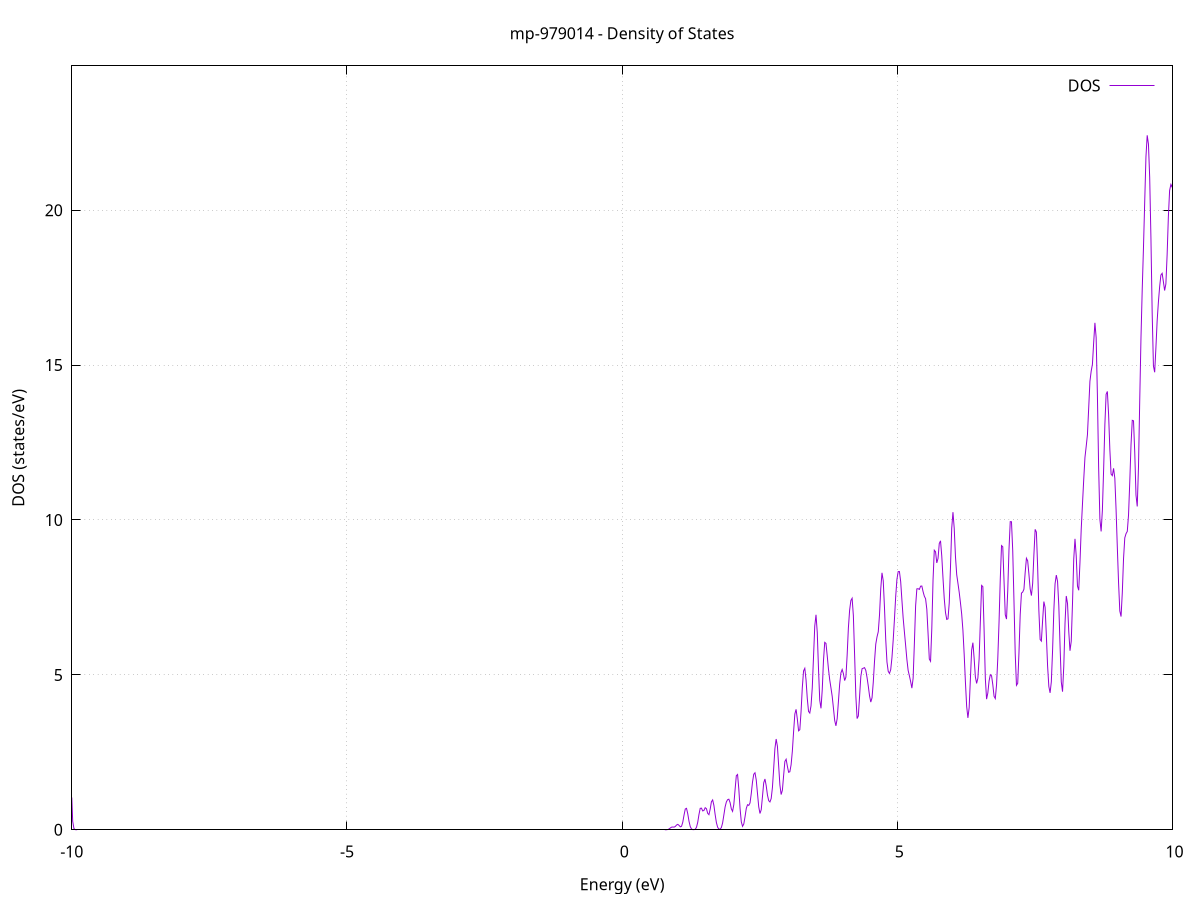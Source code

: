 set title 'mp-979014 - Density of States'
set xlabel 'Energy (eV)'
set ylabel 'DOS (states/eV)'
set grid
set xrange [-10:10]
set yrange [0:24.659]
set xzeroaxis lt -1
set terminal png size 800,600
set output 'mp-979014_dos_gnuplot.png'
plot '-' using 1:2 with lines title 'DOS'
-32.901400 0.000000
-32.878800 0.000000
-32.856100 0.000000
-32.833500 0.000000
-32.810900 0.000000
-32.788300 0.000000
-32.765600 0.000000
-32.743000 0.000000
-32.720400 0.000000
-32.697800 0.000000
-32.675100 0.000000
-32.652500 0.000000
-32.629900 0.000000
-32.607300 0.000000
-32.584600 0.000000
-32.562000 0.000000
-32.539400 0.000000
-32.516800 0.000000
-32.494200 0.000000
-32.471500 0.000000
-32.448900 0.000000
-32.426300 0.000000
-32.403700 0.000000
-32.381000 0.000000
-32.358400 0.000000
-32.335800 0.000000
-32.313200 0.000000
-32.290500 0.000000
-32.267900 0.000000
-32.245300 0.000000
-32.222700 0.000000
-32.200000 0.000000
-32.177400 0.000000
-32.154800 0.000000
-32.132200 0.000000
-32.109600 0.000000
-32.086900 0.000000
-32.064300 0.000000
-32.041700 0.000000
-32.019100 0.000000
-31.996400 0.000000
-31.973800 0.000000
-31.951200 0.000000
-31.928600 0.000000
-31.905900 0.000000
-31.883300 0.000000
-31.860700 0.000000
-31.838100 0.000000
-31.815400 0.000000
-31.792800 0.000000
-31.770200 0.000000
-31.747600 0.000000
-31.725000 0.000000
-31.702300 0.000000
-31.679700 0.000000
-31.657100 0.000000
-31.634500 0.000000
-31.611800 0.000000
-31.589200 0.000000
-31.566600 0.000000
-31.544000 0.000000
-31.521300 0.000000
-31.498700 0.000000
-31.476100 0.000000
-31.453500 0.000000
-31.430800 0.000000
-31.408200 0.000000
-31.385600 0.000000
-31.363000 0.000000
-31.340400 0.000000
-31.317700 0.000000
-31.295100 0.000000
-31.272500 0.000000
-31.249900 0.000000
-31.227200 0.000000
-31.204600 0.000000
-31.182000 0.000000
-31.159400 0.000000
-31.136700 0.000000
-31.114100 0.000000
-31.091500 0.000000
-31.068900 0.000000
-31.046200 0.000000
-31.023600 0.000000
-31.001000 0.000300
-30.978400 0.004800
-30.955800 0.052300
-30.933100 0.383700
-30.910500 1.891400
-30.887900 6.269600
-30.865300 13.984100
-30.842600 20.996100
-30.820000 21.225400
-30.797400 14.447300
-30.774800 6.619700
-30.752100 2.041900
-30.729500 0.436100
-30.706900 0.174000
-30.684300 0.723400
-30.661600 3.177800
-30.639000 10.110200
-30.616400 23.507500
-30.593800 40.713700
-30.571200 53.506900
-30.548500 53.934600
-30.525900 41.528300
-30.503300 23.974500
-30.480700 10.116900
-30.458000 3.046900
-30.435400 0.642900
-30.412800 0.093800
-30.390200 0.009400
-30.367500 0.000600
-30.344900 0.000000
-30.322300 0.000000
-30.299700 0.000000
-30.277000 0.000000
-30.254400 0.000000
-30.231800 0.000000
-30.209200 0.000000
-30.186600 0.000000
-30.163900 0.000000
-30.141300 0.000000
-30.118700 0.000000
-30.096100 0.000000
-30.073400 0.000000
-30.050800 0.000000
-30.028200 0.000000
-30.005600 0.000000
-29.982900 0.000000
-29.960300 0.000000
-29.937700 0.000000
-29.915100 0.000000
-29.892400 0.000000
-29.869800 0.000000
-29.847200 0.000000
-29.824600 0.000000
-29.802000 0.000000
-29.779300 0.000000
-29.756700 0.000000
-29.734100 0.000000
-29.711500 0.000000
-29.688800 0.000000
-29.666200 0.000000
-29.643600 0.000000
-29.621000 0.000000
-29.598300 0.000000
-29.575700 0.000000
-29.553100 0.000000
-29.530500 0.000000
-29.507800 0.000000
-29.485200 0.000000
-29.462600 0.000000
-29.440000 0.000000
-29.417400 0.000000
-29.394700 0.000000
-29.372100 0.000000
-29.349500 0.000000
-29.326900 0.000000
-29.304200 0.000000
-29.281600 0.000000
-29.259000 0.000000
-29.236400 0.000000
-29.213700 0.000000
-29.191100 0.000000
-29.168500 0.000000
-29.145900 0.000000
-29.123200 0.000000
-29.100600 0.000000
-29.078000 0.000000
-29.055400 0.000000
-29.032800 0.000000
-29.010100 0.000000
-28.987500 0.000000
-28.964900 0.000000
-28.942300 0.000000
-28.919600 0.000000
-28.897000 0.000000
-28.874400 0.000000
-28.851800 0.000000
-28.829100 0.000000
-28.806500 0.000000
-28.783900 0.000000
-28.761300 0.000000
-28.738600 0.000000
-28.716000 0.000000
-28.693400 0.000000
-28.670800 0.000000
-28.648200 0.000000
-28.625500 0.000000
-28.602900 0.000000
-28.580300 0.000000
-28.557700 0.000000
-28.535000 0.000000
-28.512400 0.000000
-28.489800 0.000000
-28.467200 0.000000
-28.444500 0.000000
-28.421900 0.000000
-28.399300 0.000000
-28.376700 0.000000
-28.354000 0.000000
-28.331400 0.000000
-28.308800 0.000000
-28.286200 0.000000
-28.263600 0.000000
-28.240900 0.000000
-28.218300 0.000000
-28.195700 0.000000
-28.173100 0.000000
-28.150400 0.000000
-28.127800 0.000000
-28.105200 0.000000
-28.082600 0.000000
-28.059900 0.000000
-28.037300 0.000000
-28.014700 0.000000
-27.992100 0.000000
-27.969400 0.000000
-27.946800 0.000000
-27.924200 0.000000
-27.901600 0.000000
-27.879000 0.000000
-27.856300 0.000000
-27.833700 0.000000
-27.811100 0.000000
-27.788500 0.000000
-27.765800 0.000000
-27.743200 0.000000
-27.720600 0.000000
-27.698000 0.000000
-27.675300 0.000000
-27.652700 0.000000
-27.630100 0.000000
-27.607500 0.000000
-27.584800 0.000000
-27.562200 0.000000
-27.539600 0.000000
-27.517000 0.000000
-27.494400 0.000000
-27.471700 0.000000
-27.449100 0.000000
-27.426500 0.000000
-27.403900 0.000000
-27.381200 0.000000
-27.358600 0.000000
-27.336000 0.000000
-27.313400 0.000000
-27.290700 0.000000
-27.268100 0.000000
-27.245500 0.000000
-27.222900 0.000000
-27.200200 0.000000
-27.177600 0.000000
-27.155000 0.000000
-27.132400 0.000000
-27.109800 0.000000
-27.087100 0.000000
-27.064500 0.000000
-27.041900 0.000000
-27.019300 0.000000
-26.996600 0.000000
-26.974000 0.000000
-26.951400 0.000000
-26.928800 0.000000
-26.906100 0.000000
-26.883500 0.000000
-26.860900 0.000000
-26.838300 0.000000
-26.815600 0.000000
-26.793000 0.000000
-26.770400 0.000000
-26.747800 0.000000
-26.725200 0.000000
-26.702500 0.000000
-26.679900 0.000000
-26.657300 0.000000
-26.634700 0.000000
-26.612000 0.000000
-26.589400 0.000000
-26.566800 0.000000
-26.544200 0.000000
-26.521500 0.000000
-26.498900 0.000000
-26.476300 0.000000
-26.453700 0.000000
-26.431000 0.000000
-26.408400 0.000000
-26.385800 0.000000
-26.363200 0.000000
-26.340600 0.000000
-26.317900 0.000000
-26.295300 0.000000
-26.272700 0.000000
-26.250100 0.000000
-26.227400 0.000000
-26.204800 0.000000
-26.182200 0.000000
-26.159600 0.000000
-26.136900 0.000000
-26.114300 0.000000
-26.091700 0.000000
-26.069100 0.000000
-26.046400 0.000000
-26.023800 0.000000
-26.001200 0.000000
-25.978600 0.000000
-25.956000 0.000000
-25.933300 0.000000
-25.910700 0.000000
-25.888100 0.000000
-25.865500 0.000000
-25.842800 0.000000
-25.820200 0.000000
-25.797600 0.000000
-25.775000 0.000000
-25.752300 0.000000
-25.729700 0.000000
-25.707100 0.000000
-25.684500 0.000000
-25.661800 0.000000
-25.639200 0.000000
-25.616600 0.000000
-25.594000 0.000000
-25.571400 0.000000
-25.548700 0.000000
-25.526100 0.000000
-25.503500 0.000000
-25.480900 0.000000
-25.458200 0.000000
-25.435600 0.000000
-25.413000 0.000000
-25.390400 0.000000
-25.367700 0.000000
-25.345100 0.000000
-25.322500 0.000000
-25.299900 0.000000
-25.277200 0.000000
-25.254600 0.000000
-25.232000 0.000000
-25.209400 0.000000
-25.186800 0.000000
-25.164100 0.000000
-25.141500 0.000000
-25.118900 0.000000
-25.096300 0.000000
-25.073600 0.000000
-25.051000 0.000000
-25.028400 0.000000
-25.005800 0.000000
-24.983100 0.000000
-24.960500 0.000000
-24.937900 0.000000
-24.915300 0.000000
-24.892600 0.000000
-24.870000 0.000000
-24.847400 0.000000
-24.824800 0.000000
-24.802200 0.000000
-24.779500 0.000000
-24.756900 0.000000
-24.734300 0.000000
-24.711700 0.000000
-24.689000 0.000000
-24.666400 0.000000
-24.643800 0.000000
-24.621200 0.000000
-24.598500 0.000000
-24.575900 0.000000
-24.553300 0.000000
-24.530700 0.000000
-24.508000 0.000000
-24.485400 0.000000
-24.462800 0.000000
-24.440200 0.000000
-24.417600 0.000000
-24.394900 0.000000
-24.372300 0.000000
-24.349700 0.000000
-24.327100 0.000000
-24.304400 0.000000
-24.281800 0.000000
-24.259200 0.000000
-24.236600 0.000000
-24.213900 0.000000
-24.191300 0.000000
-24.168700 0.000000
-24.146100 0.000000
-24.123400 0.000000
-24.100800 0.000000
-24.078200 0.000000
-24.055600 0.000000
-24.033000 0.000000
-24.010300 0.000000
-23.987700 0.000000
-23.965100 0.000000
-23.942500 0.000000
-23.919800 0.000000
-23.897200 0.000000
-23.874600 0.000000
-23.852000 0.000000
-23.829300 0.000000
-23.806700 0.000000
-23.784100 0.000000
-23.761500 0.000000
-23.738800 0.000000
-23.716200 0.000000
-23.693600 0.000000
-23.671000 0.000000
-23.648400 0.000000
-23.625700 0.000000
-23.603100 0.000000
-23.580500 0.000000
-23.557900 0.000000
-23.535200 0.000000
-23.512600 0.000000
-23.490000 0.000000
-23.467400 0.000000
-23.444700 0.000000
-23.422100 0.000000
-23.399500 0.000000
-23.376900 0.000000
-23.354200 0.000000
-23.331600 0.000000
-23.309000 0.000000
-23.286400 0.000000
-23.263800 0.000000
-23.241100 0.000000
-23.218500 0.000000
-23.195900 0.000000
-23.173300 0.000000
-23.150600 0.000000
-23.128000 0.000000
-23.105400 0.000000
-23.082800 0.000000
-23.060100 0.000000
-23.037500 0.000000
-23.014900 0.000000
-22.992300 0.000000
-22.969600 0.000000
-22.947000 0.000000
-22.924400 0.000000
-22.901800 0.000000
-22.879200 0.000000
-22.856500 0.000000
-22.833900 0.000000
-22.811300 0.000000
-22.788700 0.000000
-22.766000 0.000000
-22.743400 0.000000
-22.720800 0.000000
-22.698200 0.000000
-22.675500 0.000000
-22.652900 0.000000
-22.630300 0.000000
-22.607700 0.000000
-22.585000 0.000000
-22.562400 0.000000
-22.539800 0.000000
-22.517200 0.000000
-22.494600 0.000000
-22.471900 0.000000
-22.449300 0.000000
-22.426700 0.000000
-22.404100 0.000000
-22.381400 0.000000
-22.358800 0.000000
-22.336200 0.000000
-22.313600 0.000000
-22.290900 0.000000
-22.268300 0.000000
-22.245700 0.000000
-22.223100 0.000000
-22.200400 0.000000
-22.177800 0.000000
-22.155200 0.000000
-22.132600 0.000000
-22.110000 0.000000
-22.087300 0.000000
-22.064700 0.000000
-22.042100 0.000000
-22.019500 0.000000
-21.996800 0.000000
-21.974200 0.000000
-21.951600 0.000000
-21.929000 0.000000
-21.906300 0.000000
-21.883700 0.000000
-21.861100 0.000000
-21.838500 0.000000
-21.815800 0.000000
-21.793200 0.000000
-21.770600 0.000000
-21.748000 0.000000
-21.725400 0.000000
-21.702700 0.000000
-21.680100 0.000000
-21.657500 0.000000
-21.634900 0.000000
-21.612200 0.000000
-21.589600 0.000000
-21.567000 0.000000
-21.544400 0.000000
-21.521700 0.000000
-21.499100 0.000000
-21.476500 0.000000
-21.453900 0.000000
-21.431200 0.000000
-21.408600 0.000000
-21.386000 0.000000
-21.363400 0.000000
-21.340800 0.000000
-21.318100 0.000000
-21.295500 0.000000
-21.272900 0.000000
-21.250300 0.000000
-21.227600 0.000000
-21.205000 0.000000
-21.182400 0.000000
-21.159800 0.000000
-21.137100 0.000000
-21.114500 0.000000
-21.091900 0.000000
-21.069300 0.000000
-21.046600 0.000000
-21.024000 0.000000
-21.001400 0.000000
-20.978800 0.000000
-20.956200 0.000000
-20.933500 0.000000
-20.910900 0.000000
-20.888300 0.000000
-20.865700 0.000000
-20.843000 0.000000
-20.820400 0.000000
-20.797800 0.000000
-20.775200 0.000000
-20.752500 0.000000
-20.729900 0.000000
-20.707300 0.000000
-20.684700 0.000000
-20.662000 0.000000
-20.639400 0.000000
-20.616800 0.000000
-20.594200 0.000000
-20.571600 0.000000
-20.548900 0.000000
-20.526300 0.000000
-20.503700 0.000000
-20.481100 0.000000
-20.458400 0.000000
-20.435800 0.000000
-20.413200 0.000000
-20.390600 0.000000
-20.367900 0.000000
-20.345300 0.000000
-20.322700 0.000000
-20.300100 0.000000
-20.277400 0.000000
-20.254800 0.000000
-20.232200 0.000000
-20.209600 0.000000
-20.187000 0.000000
-20.164300 0.000000
-20.141700 0.000000
-20.119100 0.000000
-20.096500 0.000000
-20.073800 0.000000
-20.051200 0.000000
-20.028600 0.000000
-20.006000 0.000000
-19.983300 0.000000
-19.960700 0.000000
-19.938100 0.000000
-19.915500 0.000000
-19.892800 0.000000
-19.870200 0.000000
-19.847600 0.000000
-19.825000 0.000000
-19.802400 0.000000
-19.779700 0.000000
-19.757100 0.000000
-19.734500 0.000000
-19.711900 0.000000
-19.689200 0.000000
-19.666600 0.000000
-19.644000 0.000000
-19.621400 0.000000
-19.598700 0.000000
-19.576100 0.000000
-19.553500 0.000000
-19.530900 0.000000
-19.508200 0.000000
-19.485600 0.000000
-19.463000 0.000000
-19.440400 0.000000
-19.417800 0.000000
-19.395100 0.000000
-19.372500 0.000000
-19.349900 0.000000
-19.327300 0.000000
-19.304600 0.000000
-19.282000 0.000000
-19.259400 0.000000
-19.236800 0.000000
-19.214100 0.000000
-19.191500 0.000000
-19.168900 0.000000
-19.146300 0.000000
-19.123600 0.000000
-19.101000 0.000000
-19.078400 0.000000
-19.055800 0.000000
-19.033200 0.000000
-19.010500 0.000000
-18.987900 0.000000
-18.965300 0.000000
-18.942700 0.000000
-18.920000 0.000000
-18.897400 0.000000
-18.874800 0.000000
-18.852200 0.000000
-18.829500 0.000000
-18.806900 0.000000
-18.784300 0.000000
-18.761700 0.000000
-18.739000 0.000000
-18.716400 0.000000
-18.693800 0.000000
-18.671200 0.000000
-18.648600 0.000000
-18.625900 0.000000
-18.603300 0.000000
-18.580700 0.000000
-18.558100 0.000000
-18.535400 0.000000
-18.512800 0.000000
-18.490200 0.000000
-18.467600 0.000000
-18.444900 0.000000
-18.422300 0.000000
-18.399700 0.000000
-18.377100 0.000000
-18.354400 0.000000
-18.331800 0.000000
-18.309200 0.000000
-18.286600 0.000000
-18.264000 0.000000
-18.241300 0.000000
-18.218700 0.000000
-18.196100 0.000000
-18.173500 0.000000
-18.150800 0.000000
-18.128200 0.000000
-18.105600 0.000000
-18.083000 0.000000
-18.060300 0.000000
-18.037700 0.000000
-18.015100 0.000000
-17.992500 0.000000
-17.969800 0.000000
-17.947200 0.000000
-17.924600 0.000000
-17.902000 0.000000
-17.879400 0.000000
-17.856700 0.000000
-17.834100 0.000000
-17.811500 0.000000
-17.788900 0.000000
-17.766200 0.000000
-17.743600 0.000000
-17.721000 0.000000
-17.698400 0.000000
-17.675700 0.000000
-17.653100 0.000000
-17.630500 0.000000
-17.607900 0.000000
-17.585200 0.000000
-17.562600 0.000000
-17.540000 0.000000
-17.517400 0.000000
-17.494800 0.000000
-17.472100 0.000000
-17.449500 0.000000
-17.426900 0.000000
-17.404300 0.000000
-17.381600 0.000000
-17.359000 0.000000
-17.336400 0.000000
-17.313800 0.000000
-17.291100 0.000000
-17.268500 0.000000
-17.245900 0.000000
-17.223300 0.000000
-17.200600 0.000000
-17.178000 0.000000
-17.155400 0.000000
-17.132800 0.000000
-17.110200 0.000000
-17.087500 0.000000
-17.064900 0.000000
-17.042300 0.000000
-17.019700 0.000000
-16.997000 0.000000
-16.974400 0.000000
-16.951800 0.000000
-16.929200 0.000000
-16.906500 0.000000
-16.883900 0.000000
-16.861300 0.000000
-16.838700 0.000000
-16.816000 0.000000
-16.793400 0.000000
-16.770800 0.000000
-16.748200 0.000000
-16.725600 0.000000
-16.702900 0.000000
-16.680300 0.000000
-16.657700 0.000000
-16.635100 0.000000
-16.612400 0.000000
-16.589800 0.000000
-16.567200 0.000000
-16.544600 0.000000
-16.521900 0.000000
-16.499300 0.000000
-16.476700 0.000000
-16.454100 0.000000
-16.431400 0.000000
-16.408800 0.000000
-16.386200 0.000000
-16.363600 0.000000
-16.341000 0.000000
-16.318300 0.000000
-16.295700 0.000000
-16.273100 0.000000
-16.250500 0.000000
-16.227800 0.000000
-16.205200 0.000000
-16.182600 0.000000
-16.160000 0.000000
-16.137300 0.000000
-16.114700 0.000000
-16.092100 0.000000
-16.069500 0.000000
-16.046800 0.000000
-16.024200 0.000000
-16.001600 0.000000
-15.979000 0.000000
-15.956400 0.000000
-15.933700 0.000000
-15.911100 0.000000
-15.888500 0.000000
-15.865900 0.000000
-15.843200 0.000000
-15.820600 0.000000
-15.798000 0.000000
-15.775400 0.000000
-15.752700 0.000000
-15.730100 0.000000
-15.707500 0.000000
-15.684900 0.000000
-15.662200 0.000000
-15.639600 0.000000
-15.617000 0.000000
-15.594400 0.000000
-15.571800 0.000000
-15.549100 0.000000
-15.526500 0.000000
-15.503900 0.000000
-15.481300 0.000000
-15.458600 0.000000
-15.436000 0.000000
-15.413400 0.000000
-15.390800 0.000000
-15.368100 0.000000
-15.345500 0.000000
-15.322900 0.000000
-15.300300 0.000000
-15.277600 0.000000
-15.255000 0.000000
-15.232400 0.000000
-15.209800 0.000000
-15.187200 0.000000
-15.164500 0.000000
-15.141900 0.000000
-15.119300 0.000000
-15.096700 0.000000
-15.074000 0.000000
-15.051400 0.000000
-15.028800 0.000000
-15.006200 0.000000
-14.983500 0.000000
-14.960900 0.000000
-14.938300 0.000000
-14.915700 0.000000
-14.893000 0.000000
-14.870400 0.000000
-14.847800 0.000000
-14.825200 0.000000
-14.802600 0.000000
-14.779900 0.000000
-14.757300 0.000000
-14.734700 0.000000
-14.712100 0.000000
-14.689400 0.000000
-14.666800 0.000000
-14.644200 0.000000
-14.621600 0.000000
-14.598900 0.000000
-14.576300 0.000000
-14.553700 0.000000
-14.531100 0.000000
-14.508400 0.000000
-14.485800 0.000000
-14.463200 0.000000
-14.440600 0.000000
-14.418000 0.000000
-14.395300 0.000000
-14.372700 0.000000
-14.350100 0.000000
-14.327500 0.000000
-14.304800 0.000000
-14.282200 0.000000
-14.259600 0.000000
-14.237000 0.000000
-14.214300 0.000000
-14.191700 0.000000
-14.169100 0.000000
-14.146500 0.000000
-14.123900 0.000000
-14.101200 0.000000
-14.078600 0.000000
-14.056000 0.000000
-14.033400 0.000000
-14.010700 0.000000
-13.988100 0.000000
-13.965500 0.000000
-13.942900 0.000000
-13.920200 0.000000
-13.897600 0.000000
-13.875000 0.000000
-13.852400 0.000000
-13.829700 0.000000
-13.807100 0.000000
-13.784500 0.000000
-13.761900 0.000000
-13.739300 0.000000
-13.716600 0.000000
-13.694000 0.000000
-13.671400 0.000000
-13.648800 0.000000
-13.626100 0.000000
-13.603500 0.000000
-13.580900 0.000000
-13.558300 0.000000
-13.535600 0.000000
-13.513000 0.000000
-13.490400 0.000000
-13.467800 0.000000
-13.445100 0.000000
-13.422500 0.000000
-13.399900 0.000000
-13.377300 0.000000
-13.354700 0.000000
-13.332000 0.000000
-13.309400 0.000000
-13.286800 0.000000
-13.264200 0.000000
-13.241500 0.000000
-13.218900 0.000000
-13.196300 0.000000
-13.173700 0.000000
-13.151000 0.000000
-13.128400 0.001000
-13.105800 0.014800
-13.083200 0.155300
-13.060500 1.106500
-13.037900 5.360900
-13.015300 17.679600
-12.992700 39.730000
-12.970100 60.881700
-12.947400 63.637700
-12.924800 45.369300
-12.902200 22.050400
-12.879600 7.299800
-12.856900 1.644100
-12.834300 0.251600
-12.811700 0.026100
-12.789100 0.001800
-12.766400 0.000100
-12.743800 0.000000
-12.721200 0.000000
-12.698600 0.000000
-12.675900 0.000000
-12.653300 0.000000
-12.630700 0.000000
-12.608100 0.000000
-12.585500 0.000000
-12.562800 0.000000
-12.540200 0.000000
-12.517600 0.000000
-12.495000 0.000000
-12.472300 0.000000
-12.449700 0.000000
-12.427100 0.000000
-12.404500 0.000000
-12.381800 0.000000
-12.359200 0.000000
-12.336600 0.000000
-12.314000 0.000000
-12.291300 0.000000
-12.268700 0.000000
-12.246100 0.000000
-12.223500 0.000000
-12.200900 0.000000
-12.178200 0.000000
-12.155600 0.000000
-12.133000 0.000000
-12.110400 0.000000
-12.087700 0.000000
-12.065100 0.000000
-12.042500 0.000000
-12.019900 0.000000
-11.997200 0.000000
-11.974600 0.000000
-11.952000 0.000000
-11.929400 0.000000
-11.906700 0.000000
-11.884100 0.000000
-11.861500 0.000000
-11.838900 0.000000
-11.816300 0.000000
-11.793600 0.000000
-11.771000 0.000000
-11.748400 0.000000
-11.725800 0.000000
-11.703100 0.000000
-11.680500 0.000000
-11.657900 0.000000
-11.635300 0.000000
-11.612600 0.000000
-11.590000 0.000000
-11.567400 0.000000
-11.544800 0.000000
-11.522100 0.000000
-11.499500 0.000000
-11.476900 0.000000
-11.454300 0.000000
-11.431700 0.000000
-11.409000 0.000000
-11.386400 0.000000
-11.363800 0.000000
-11.341200 0.000000
-11.318500 0.000000
-11.295900 0.000000
-11.273300 0.000000
-11.250700 0.000000
-11.228000 0.000000
-11.205400 0.000000
-11.182800 0.000000
-11.160200 0.000000
-11.137500 0.000000
-11.114900 0.000000
-11.092300 0.000600
-11.069700 0.005600
-11.047100 0.036500
-11.024400 0.171900
-11.001800 0.585400
-10.979200 1.463700
-10.956600 2.768500
-10.933900 4.217000
-10.911300 5.703400
-10.888700 7.488300
-10.866100 9.794500
-10.843400 12.535400
-10.820800 15.392000
-10.798200 17.860700
-10.775600 19.555000
-10.752900 20.726600
-10.730300 22.014700
-10.707700 23.515800
-10.685100 24.538800
-10.662500 24.251300
-10.639800 22.197400
-10.617200 18.680800
-10.594600 15.131500
-10.572000 13.234700
-10.549300 13.446400
-10.526700 14.970200
-10.504100 16.762500
-10.481500 18.313100
-10.458800 19.730600
-10.436200 20.806500
-10.413600 20.708800
-10.391000 19.388200
-10.368300 17.964300
-10.345700 17.250200
-10.323100 17.241400
-10.300500 18.060900
-10.277900 20.252400
-10.255200 23.685600
-10.232600 26.862100
-10.210000 28.454300
-10.187400 29.218400
-10.164700 31.060100
-10.142100 34.014800
-10.119500 35.051300
-10.096900 30.845200
-10.074200 21.691900
-10.051600 11.667600
-10.029000 4.651700
-10.006400 1.343200
-9.983700 0.276200
-9.961100 0.039900
-9.938500 0.004000
-9.915900 0.000300
-9.893300 0.000000
-9.870600 0.000000
-9.848000 0.000000
-9.825400 0.000000
-9.802800 0.000000
-9.780100 0.000000
-9.757500 0.000000
-9.734900 0.000000
-9.712300 0.000000
-9.689600 0.000000
-9.667000 0.000000
-9.644400 0.000000
-9.621800 0.000000
-9.599100 0.000000
-9.576500 0.000000
-9.553900 0.000000
-9.531300 0.000000
-9.508700 0.000000
-9.486000 0.000000
-9.463400 0.000000
-9.440800 0.000000
-9.418200 0.000000
-9.395500 0.000000
-9.372900 0.000000
-9.350300 0.000000
-9.327700 0.000000
-9.305000 0.000000
-9.282400 0.000000
-9.259800 0.000000
-9.237200 0.000000
-9.214500 0.000000
-9.191900 0.000000
-9.169300 0.000000
-9.146700 0.000000
-9.124100 0.000000
-9.101400 0.000000
-9.078800 0.000000
-9.056200 0.000000
-9.033600 0.000000
-9.010900 0.000000
-8.988300 0.000000
-8.965700 0.000000
-8.943100 0.000000
-8.920400 0.000000
-8.897800 0.000000
-8.875200 0.000000
-8.852600 0.000000
-8.829900 0.000000
-8.807300 0.000000
-8.784700 0.000000
-8.762100 0.000000
-8.739500 0.000000
-8.716800 0.000000
-8.694200 0.000000
-8.671600 0.000000
-8.649000 0.000000
-8.626300 0.000000
-8.603700 0.000000
-8.581100 0.000000
-8.558500 0.000000
-8.535800 0.000000
-8.513200 0.000000
-8.490600 0.000000
-8.468000 0.000000
-8.445300 0.000000
-8.422700 0.000000
-8.400100 0.000000
-8.377500 0.000000
-8.354900 0.000000
-8.332200 0.000000
-8.309600 0.000000
-8.287000 0.000000
-8.264400 0.000000
-8.241700 0.000000
-8.219100 0.000000
-8.196500 0.000000
-8.173900 0.000000
-8.151200 0.000000
-8.128600 0.000000
-8.106000 0.000000
-8.083400 0.000000
-8.060700 0.000000
-8.038100 0.000000
-8.015500 0.000000
-7.992900 0.000000
-7.970300 0.000000
-7.947600 0.000000
-7.925000 0.000000
-7.902400 0.000000
-7.879800 0.000000
-7.857100 0.000000
-7.834500 0.000000
-7.811900 0.000000
-7.789300 0.000000
-7.766600 0.000000
-7.744000 0.000000
-7.721400 0.000000
-7.698800 0.000000
-7.676100 0.000000
-7.653500 0.000000
-7.630900 0.000000
-7.608300 0.000000
-7.585700 0.000000
-7.563000 0.000000
-7.540400 0.000000
-7.517800 0.000000
-7.495200 0.000000
-7.472500 0.000000
-7.449900 0.000000
-7.427300 0.000000
-7.404700 0.000000
-7.382000 0.000000
-7.359400 0.000000
-7.336800 0.000000
-7.314200 0.000000
-7.291500 0.000000
-7.268900 0.000000
-7.246300 0.000000
-7.223700 0.000000
-7.201100 0.000000
-7.178400 0.000000
-7.155800 0.000000
-7.133200 0.000000
-7.110600 0.000000
-7.087900 0.000000
-7.065300 0.000000
-7.042700 0.000000
-7.020100 0.000000
-6.997400 0.000000
-6.974800 0.000000
-6.952200 0.000000
-6.929600 0.000000
-6.906900 0.000000
-6.884300 0.000000
-6.861700 0.000000
-6.839100 0.000000
-6.816500 0.000000
-6.793800 0.000000
-6.771200 0.000000
-6.748600 0.000000
-6.726000 0.000000
-6.703300 0.000000
-6.680700 0.000000
-6.658100 0.000000
-6.635500 0.000000
-6.612800 0.000000
-6.590200 0.000000
-6.567600 0.000000
-6.545000 0.000000
-6.522300 0.000000
-6.499700 0.000000
-6.477100 0.000000
-6.454500 0.000000
-6.431900 0.000000
-6.409200 0.000000
-6.386600 0.000000
-6.364000 0.000000
-6.341400 0.000000
-6.318700 0.000000
-6.296100 0.000000
-6.273500 0.000000
-6.250900 0.000000
-6.228200 0.000000
-6.205600 0.000000
-6.183000 0.000000
-6.160400 0.000000
-6.137700 0.000000
-6.115100 0.000000
-6.092500 0.000000
-6.069900 0.000000
-6.047300 0.000000
-6.024600 0.000000
-6.002000 0.000000
-5.979400 0.000000
-5.956800 0.000000
-5.934100 0.000000
-5.911500 0.000000
-5.888900 0.000000
-5.866300 0.000000
-5.843600 0.000000
-5.821000 0.000000
-5.798400 0.000000
-5.775800 0.000000
-5.753100 0.000000
-5.730500 0.000000
-5.707900 0.000000
-5.685300 0.000000
-5.662700 0.000000
-5.640000 0.000000
-5.617400 0.000000
-5.594800 0.000000
-5.572200 0.000000
-5.549500 0.000000
-5.526900 0.000000
-5.504300 0.000000
-5.481700 0.000000
-5.459000 0.000000
-5.436400 0.000000
-5.413800 0.000000
-5.391200 0.000000
-5.368500 0.000000
-5.345900 0.000000
-5.323300 0.000000
-5.300700 0.000000
-5.278100 0.000000
-5.255400 0.000000
-5.232800 0.000000
-5.210200 0.000000
-5.187600 0.000000
-5.164900 0.000000
-5.142300 0.000000
-5.119700 0.000000
-5.097100 0.000000
-5.074400 0.000000
-5.051800 0.000000
-5.029200 0.000000
-5.006600 0.000000
-4.983900 0.000000
-4.961300 0.000000
-4.938700 0.000000
-4.916100 0.000000
-4.893500 0.000000
-4.870800 0.000000
-4.848200 0.000000
-4.825600 0.000000
-4.803000 0.000000
-4.780300 0.000000
-4.757700 0.000000
-4.735100 0.000000
-4.712500 0.000000
-4.689800 0.000000
-4.667200 0.000000
-4.644600 0.000000
-4.622000 0.000000
-4.599300 0.000000
-4.576700 0.000000
-4.554100 0.000000
-4.531500 0.000000
-4.508900 0.000000
-4.486200 0.000000
-4.463600 0.000000
-4.441000 0.000000
-4.418400 0.000000
-4.395700 0.000000
-4.373100 0.000000
-4.350500 0.000000
-4.327900 0.000000
-4.305200 0.000000
-4.282600 0.000000
-4.260000 0.000000
-4.237400 0.000000
-4.214700 0.000000
-4.192100 0.000000
-4.169500 0.000000
-4.146900 0.000000
-4.124300 0.000000
-4.101600 0.000000
-4.079000 0.000000
-4.056400 0.000000
-4.033800 0.000000
-4.011100 0.000000
-3.988500 0.000000
-3.965900 0.000000
-3.943300 0.000000
-3.920600 0.000000
-3.898000 0.000000
-3.875400 0.000000
-3.852800 0.000000
-3.830100 0.000000
-3.807500 0.000000
-3.784900 0.000000
-3.762300 0.000000
-3.739700 0.000000
-3.717000 0.000000
-3.694400 0.000000
-3.671800 0.000000
-3.649200 0.000000
-3.626500 0.000000
-3.603900 0.000000
-3.581300 0.000000
-3.558700 0.000000
-3.536000 0.000000
-3.513400 0.000000
-3.490800 0.000000
-3.468200 0.000000
-3.445500 0.000000
-3.422900 0.000000
-3.400300 0.000000
-3.377700 0.000000
-3.355100 0.000000
-3.332400 0.000000
-3.309800 0.000000
-3.287200 0.000000
-3.264600 0.000000
-3.241900 0.000000
-3.219300 0.000000
-3.196700 0.000000
-3.174100 0.000000
-3.151400 0.000000
-3.128800 0.000000
-3.106200 0.000000
-3.083600 0.000000
-3.060900 0.000000
-3.038300 0.000000
-3.015700 0.000000
-2.993100 0.000000
-2.970500 0.000000
-2.947800 0.000000
-2.925200 0.000000
-2.902600 0.000000
-2.880000 0.000000
-2.857300 0.000000
-2.834700 0.000000
-2.812100 0.000000
-2.789500 0.000000
-2.766800 0.000000
-2.744200 0.000000
-2.721600 0.000000
-2.699000 0.000000
-2.676300 0.000000
-2.653700 0.000000
-2.631100 0.000000
-2.608500 0.000000
-2.585900 0.000000
-2.563200 0.000000
-2.540600 0.000000
-2.518000 0.000000
-2.495400 0.000000
-2.472700 0.000000
-2.450100 0.000000
-2.427500 0.000000
-2.404900 0.000000
-2.382200 0.000000
-2.359600 0.000000
-2.337000 0.000000
-2.314400 0.000000
-2.291700 0.000000
-2.269100 0.000000
-2.246500 0.000000
-2.223900 0.000000
-2.201300 0.000000
-2.178600 0.000000
-2.156000 0.000000
-2.133400 0.000000
-2.110800 0.000000
-2.088100 0.000000
-2.065500 0.000000
-2.042900 0.000000
-2.020300 0.000000
-1.997600 0.000000
-1.975000 0.000000
-1.952400 0.000000
-1.929800 0.000000
-1.907100 0.000000
-1.884500 0.000000
-1.861900 0.000000
-1.839300 0.000000
-1.816700 0.000000
-1.794000 0.000000
-1.771400 0.000000
-1.748800 0.000000
-1.726200 0.000000
-1.703500 0.000000
-1.680900 0.000000
-1.658300 0.000000
-1.635700 0.000000
-1.613000 0.000000
-1.590400 0.000000
-1.567800 0.000000
-1.545200 0.000000
-1.522500 0.000000
-1.499900 0.000000
-1.477300 0.000000
-1.454700 0.000000
-1.432100 0.000000
-1.409400 0.000000
-1.386800 0.000000
-1.364200 0.000000
-1.341600 0.000000
-1.318900 0.000000
-1.296300 0.000000
-1.273700 0.000000
-1.251100 0.000000
-1.228400 0.000000
-1.205800 0.000000
-1.183200 0.000000
-1.160600 0.000000
-1.137900 0.000000
-1.115300 0.000000
-1.092700 0.000000
-1.070100 0.000000
-1.047500 0.000000
-1.024800 0.000000
-1.002200 0.000000
-0.979600 0.000000
-0.957000 0.000000
-0.934300 0.000000
-0.911700 0.000000
-0.889100 0.000000
-0.866500 0.000000
-0.843800 0.000000
-0.821200 0.000000
-0.798600 0.000000
-0.776000 0.000000
-0.753300 0.000000
-0.730700 0.000000
-0.708100 0.000000
-0.685500 0.000000
-0.662900 0.000000
-0.640200 0.000000
-0.617600 0.000000
-0.595000 0.000000
-0.572400 0.000000
-0.549700 0.000000
-0.527100 0.000000
-0.504500 0.000000
-0.481900 0.000000
-0.459200 0.000000
-0.436600 0.000000
-0.414000 0.000000
-0.391400 0.000000
-0.368700 0.000000
-0.346100 0.000000
-0.323500 0.000000
-0.300900 0.000000
-0.278300 0.000000
-0.255600 0.000000
-0.233000 0.000000
-0.210400 0.000000
-0.187800 0.000000
-0.165100 0.000000
-0.142500 0.000000
-0.119900 0.000000
-0.097300 0.000000
-0.074600 0.000000
-0.052000 0.000000
-0.029400 0.000000
-0.006800 0.000000
0.015900 0.000000
0.038500 0.000000
0.061100 0.000000
0.083700 0.000000
0.106300 0.000000
0.129000 0.000000
0.151600 0.000000
0.174200 0.000000
0.196800 0.000000
0.219500 0.000000
0.242100 0.000000
0.264700 0.000000
0.287300 0.000000
0.310000 0.000000
0.332600 0.000000
0.355200 0.000000
0.377800 0.000000
0.400500 0.000000
0.423100 0.000000
0.445700 0.000000
0.468300 0.000000
0.490900 0.000000
0.513600 0.000000
0.536200 0.000000
0.558800 0.000000
0.581400 0.000000
0.604100 0.000000
0.626700 0.000000
0.649300 0.000000
0.671900 0.000000
0.694600 0.000000
0.717200 0.000000
0.739800 0.000000
0.762400 0.000000
0.785100 0.000200
0.807700 0.001700
0.830300 0.008300
0.852900 0.026700
0.875500 0.057700
0.898200 0.084800
0.920800 0.089700
0.943400 0.085400
0.966000 0.107000
0.988700 0.153400
1.011300 0.175000
1.033900 0.141800
1.056500 0.095400
1.079200 0.112200
1.101800 0.244600
1.124400 0.472200
1.147000 0.670800
1.169700 0.691900
1.192300 0.515600
1.214900 0.274400
1.237500 0.102800
1.260100 0.026800
1.282800 0.005000
1.305400 0.003200
1.328000 0.017600
1.350600 0.079200
1.373300 0.240500
1.395900 0.493700
1.418500 0.692600
1.441100 0.698200
1.463800 0.608600
1.486400 0.623400
1.509000 0.712100
1.531600 0.681000
1.554300 0.531400
1.576900 0.487300
1.599500 0.665100
1.622100 0.903600
1.644700 0.963500
1.667400 0.785000
1.690000 0.491000
1.712600 0.232600
1.735200 0.081400
1.757900 0.022700
1.780500 0.019800
1.803100 0.073200
1.825700 0.223700
1.848400 0.478500
1.871000 0.738900
1.893600 0.897300
1.916200 0.971300
1.938900 0.987400
1.961500 0.878000
1.984100 0.675500
2.006700 0.594300
2.029300 0.814700
2.052000 1.295900
2.074600 1.746800
2.097200 1.784900
2.119800 1.319000
2.142500 0.687200
2.165100 0.256700
2.187700 0.110800
2.210300 0.185600
2.233000 0.421000
2.255600 0.689500
2.278200 0.808800
2.300800 0.787000
2.323500 0.865500
2.346100 1.168600
2.368700 1.538900
2.391300 1.793200
2.413900 1.840300
2.436600 1.609600
2.459200 1.169300
2.481800 0.741100
2.504400 0.526000
2.527100 0.646500
2.549700 1.071700
2.572300 1.514800
2.594900 1.639400
2.617600 1.421500
2.640200 1.121600
2.662800 0.940100
2.685400 0.898200
2.708100 1.008100
2.730700 1.364600
2.753300 1.979400
2.775900 2.621300
2.798500 2.929000
2.821200 2.696700
2.843800 2.073400
2.866400 1.445500
2.889000 1.137600
2.911700 1.275800
2.934300 1.755600
2.956900 2.205800
2.979500 2.277700
3.002200 2.050000
3.024800 1.855900
3.047400 1.873300
3.070000 2.100000
3.092700 2.537900
3.115300 3.167300
3.137900 3.736600
3.160500 3.887600
3.183100 3.577100
3.205800 3.193900
3.228400 3.229800
3.251000 3.812500
3.273600 4.591500
3.296300 5.128000
3.318900 5.211300
3.341500 4.834800
3.364100 4.234400
3.386800 3.820300
3.409400 3.768000
3.432000 4.001400
3.454600 4.586200
3.477300 5.578100
3.499900 6.579300
3.522500 6.940200
3.545100 6.371400
3.567700 5.206200
3.590400 4.179500
3.613000 3.920600
3.635600 4.513400
3.658200 5.455000
3.680900 6.050000
3.703500 6.017200
3.726100 5.621100
3.748700 5.189600
3.771400 4.843900
3.794000 4.582900
3.816600 4.307900
3.839200 3.927500
3.861900 3.528900
3.884500 3.354700
3.907100 3.589800
3.929700 4.136000
3.952300 4.699000
3.975000 5.064500
3.997600 5.173800
4.020200 5.040000
4.042800 4.816500
4.065500 4.927600
4.088100 5.626500
4.110700 6.511400
4.133300 7.090300
4.156000 7.401100
4.178600 7.473600
4.201200 6.918300
4.223800 5.647600
4.246500 4.307200
4.269100 3.589400
4.291700 3.672700
4.314300 4.307500
4.336900 4.950200
4.359600 5.198800
4.382200 5.216500
4.404800 5.233100
4.427400 5.143900
4.450100 4.912900
4.472700 4.634300
4.495300 4.324100
4.517900 4.122100
4.540600 4.261600
4.563200 4.765500
4.585800 5.444100
4.608400 5.993800
4.631100 6.226500
4.653700 6.391900
4.676300 6.933400
4.698900 7.781500
4.721500 8.294700
4.744200 8.037600
4.766800 7.166400
4.789400 6.141700
4.812000 5.416700
4.834700 5.114700
4.857300 5.047200
4.879900 5.167800
4.902500 5.557900
4.925200 6.125100
4.947800 6.796800
4.970400 7.532500
4.993000 8.087900
5.015700 8.333900
5.038300 8.335900
5.060900 8.013400
5.083500 7.411400
5.106100 6.834300
5.128800 6.384000
5.151400 5.947900
5.174000 5.494800
5.196600 5.143700
5.219300 4.971100
5.241900 4.784900
5.264500 4.571800
5.287100 4.890100
5.309800 6.012000
5.332400 7.227300
5.355000 7.776800
5.377600 7.781500
5.400300 7.759100
5.422900 7.863400
5.445500 7.868600
5.468100 7.687400
5.490700 7.541400
5.513400 7.457500
5.536000 7.116800
5.558600 6.339600
5.581200 5.511600
5.603900 5.439500
5.626500 6.500500
5.649100 8.062700
5.671700 9.025500
5.694400 8.974700
5.717000 8.614300
5.739600 8.759000
5.762200 9.240300
5.784900 9.328400
5.807500 8.837100
5.830100 8.119200
5.852700 7.462600
5.875300 7.012300
5.898000 6.790900
5.920600 6.809400
5.943200 7.317700
5.965800 8.463700
5.988500 9.734700
6.011100 10.252200
6.033700 9.735100
6.056300 8.827900
6.079000 8.237300
6.101600 7.955600
6.124200 7.670000
6.146800 7.332100
6.169500 6.963800
6.192100 6.436100
6.214700 5.667200
6.237300 4.771000
6.259900 3.983600
6.282600 3.613000
6.305200 3.938900
6.327800 4.871700
6.350400 5.800300
6.373100 6.039800
6.395700 5.536700
6.418300 4.933300
6.440900 4.724900
6.463600 4.893500
6.486200 5.513300
6.508800 6.724900
6.531400 7.888300
6.554100 7.848200
6.576700 6.449000
6.599300 4.876400
6.621900 4.216900
6.644500 4.415900
6.667200 4.804900
6.689800 5.006300
6.712400 4.970700
6.735000 4.684000
6.757700 4.309200
6.780300 4.235200
6.802900 4.677600
6.825500 5.529900
6.848200 6.701400
6.870800 8.102000
6.893400 9.173800
6.916000 9.135100
6.938700 8.039600
6.961300 6.940700
6.983900 6.801000
7.006500 7.722100
7.029100 9.050300
7.051800 9.946100
7.074400 9.943000
7.097000 9.007300
7.119600 7.386000
7.142300 5.681000
7.164900 4.663400
7.187500 4.728000
7.210100 5.702000
7.232800 6.938900
7.255400 7.639400
7.278000 7.673200
7.300600 7.764500
7.323300 8.307600
7.345900 8.764600
7.368500 8.683000
7.391100 8.253000
7.413700 7.776100
7.436400 7.559100
7.459000 7.947000
7.481600 8.878400
7.504200 9.697900
7.526900 9.608900
7.549500 8.490300
7.572100 7.068000
7.594700 6.143100
7.617400 6.091100
7.640000 6.756900
7.662600 7.366500
7.685200 7.176000
7.707900 6.276000
7.730500 5.284100
7.753100 4.626800
7.775700 4.419300
7.798300 4.775700
7.821000 5.786400
7.843600 7.062300
7.866200 7.940400
7.888800 8.220700
7.911500 8.018600
7.934100 7.243200
7.956700 5.953400
7.979300 4.771500
8.002000 4.458200
8.024600 5.275700
8.047200 6.667700
8.069800 7.546300
8.092500 7.303600
8.115100 6.398500
8.137700 5.779400
8.160300 6.086700
8.182900 7.300700
8.205600 8.734300
8.228200 9.391500
8.250800 8.837400
8.273400 7.868000
8.296100 7.731500
8.318700 8.624800
8.341300 9.699600
8.363900 10.499400
8.386600 11.289800
8.409200 12.016000
8.431800 12.374600
8.454400 12.750600
8.477100 13.606900
8.499700 14.475500
8.522300 14.802200
8.544900 15.023300
8.567500 15.718900
8.590200 16.364800
8.612800 15.890300
8.635400 14.044300
8.658000 11.690800
8.680700 10.025000
8.703300 9.630600
8.725900 10.309700
8.748500 11.625100
8.771200 13.079800
8.793800 14.055900
8.816400 14.150100
8.839000 13.402500
8.861700 12.271900
8.884300 11.479900
8.906900 11.430500
8.929500 11.666900
8.952100 11.350200
8.974800 10.334500
8.997400 9.121400
9.020000 7.978000
9.042600 7.064300
9.065300 6.882800
9.087900 7.652700
9.110500 8.756600
9.133100 9.423700
9.155800 9.558800
9.178400 9.631800
9.201000 10.152800
9.223600 11.227400
9.246200 12.426900
9.268900 13.217100
9.291500 13.201800
9.314100 12.185800
9.336700 10.804900
9.359400 10.436900
9.382000 11.707200
9.404600 13.850200
9.427200 15.867600
9.449900 17.436200
9.472500 18.783400
9.495100 20.275900
9.517700 21.723800
9.540400 22.417000
9.563000 22.134000
9.585600 21.054600
9.608200 19.110500
9.630800 16.679400
9.653500 14.974800
9.676100 14.768900
9.698700 15.562700
9.721300 16.432800
9.744000 17.039800
9.766600 17.531100
9.789200 17.906200
9.811800 17.962700
9.834500 17.691200
9.857100 17.407800
9.879700 17.619600
9.902300 18.556500
9.925000 19.786200
9.947600 20.637100
9.970200 20.827800
9.992800 20.739100
10.015400 21.211800
10.038100 22.787200
10.060700 25.234800
10.083300 27.751200
10.105900 29.249100
10.128600 28.650500
10.151200 25.526400
10.173800 20.610300
10.196400 15.329800
10.219100 10.772000
10.241700 7.260700
10.264300 4.644400
10.286900 2.698600
10.309600 1.338100
10.332200 0.535000
10.354800 0.165300
10.377400 0.038300
10.400000 0.006500
10.422700 0.000800
10.445300 0.000100
10.467900 0.000000
10.490500 0.000000
10.513200 0.000000
10.535800 0.000000
10.558400 0.000000
10.581000 0.000000
10.603700 0.000000
10.626300 0.000000
10.648900 0.000000
10.671500 0.000000
10.694200 0.000000
10.716800 0.000000
10.739400 0.000000
10.762000 0.000000
10.784600 0.000000
10.807300 0.000000
10.829900 0.000000
10.852500 0.000000
10.875100 0.000000
10.897800 0.000000
10.920400 0.000000
10.943000 0.000000
10.965600 0.000000
10.988300 0.000000
11.010900 0.000000
11.033500 0.000000
11.056100 0.000000
11.078800 0.000000
11.101400 0.000000
11.124000 0.000000
11.146600 0.000000
11.169200 0.000000
11.191900 0.000000
11.214500 0.000000
11.237100 0.000000
11.259700 0.000000
11.282400 0.000000
11.305000 0.000000
11.327600 0.000000
11.350200 0.000000
11.372900 0.000000
11.395500 0.000000
11.418100 0.000000
11.440700 0.000000
11.463400 0.000000
11.486000 0.000000
11.508600 0.000000
11.531200 0.000000
11.553800 0.000000
11.576500 0.000000
11.599100 0.000000
11.621700 0.000000
11.644300 0.000000
11.667000 0.000000
11.689600 0.000000
11.712200 0.000000
11.734800 0.000000
11.757500 0.000000
11.780100 0.000000
11.802700 0.000000
11.825300 0.000000
11.848000 0.000000
11.870600 0.000000
11.893200 0.000000
11.915800 0.000000
11.938400 0.000000
11.961100 0.000000
11.983700 0.000000
12.006300 0.000000
12.028900 0.000000
12.051600 0.000000
12.074200 0.000000
12.096800 0.000000
12.119400 0.000000
12.142100 0.000000
12.164700 0.000000
12.187300 0.000000
12.209900 0.000000
12.232600 0.000000
12.255200 0.000000
12.277800 0.000000
12.300400 0.000000
12.323000 0.000000
12.345700 0.000000
e
